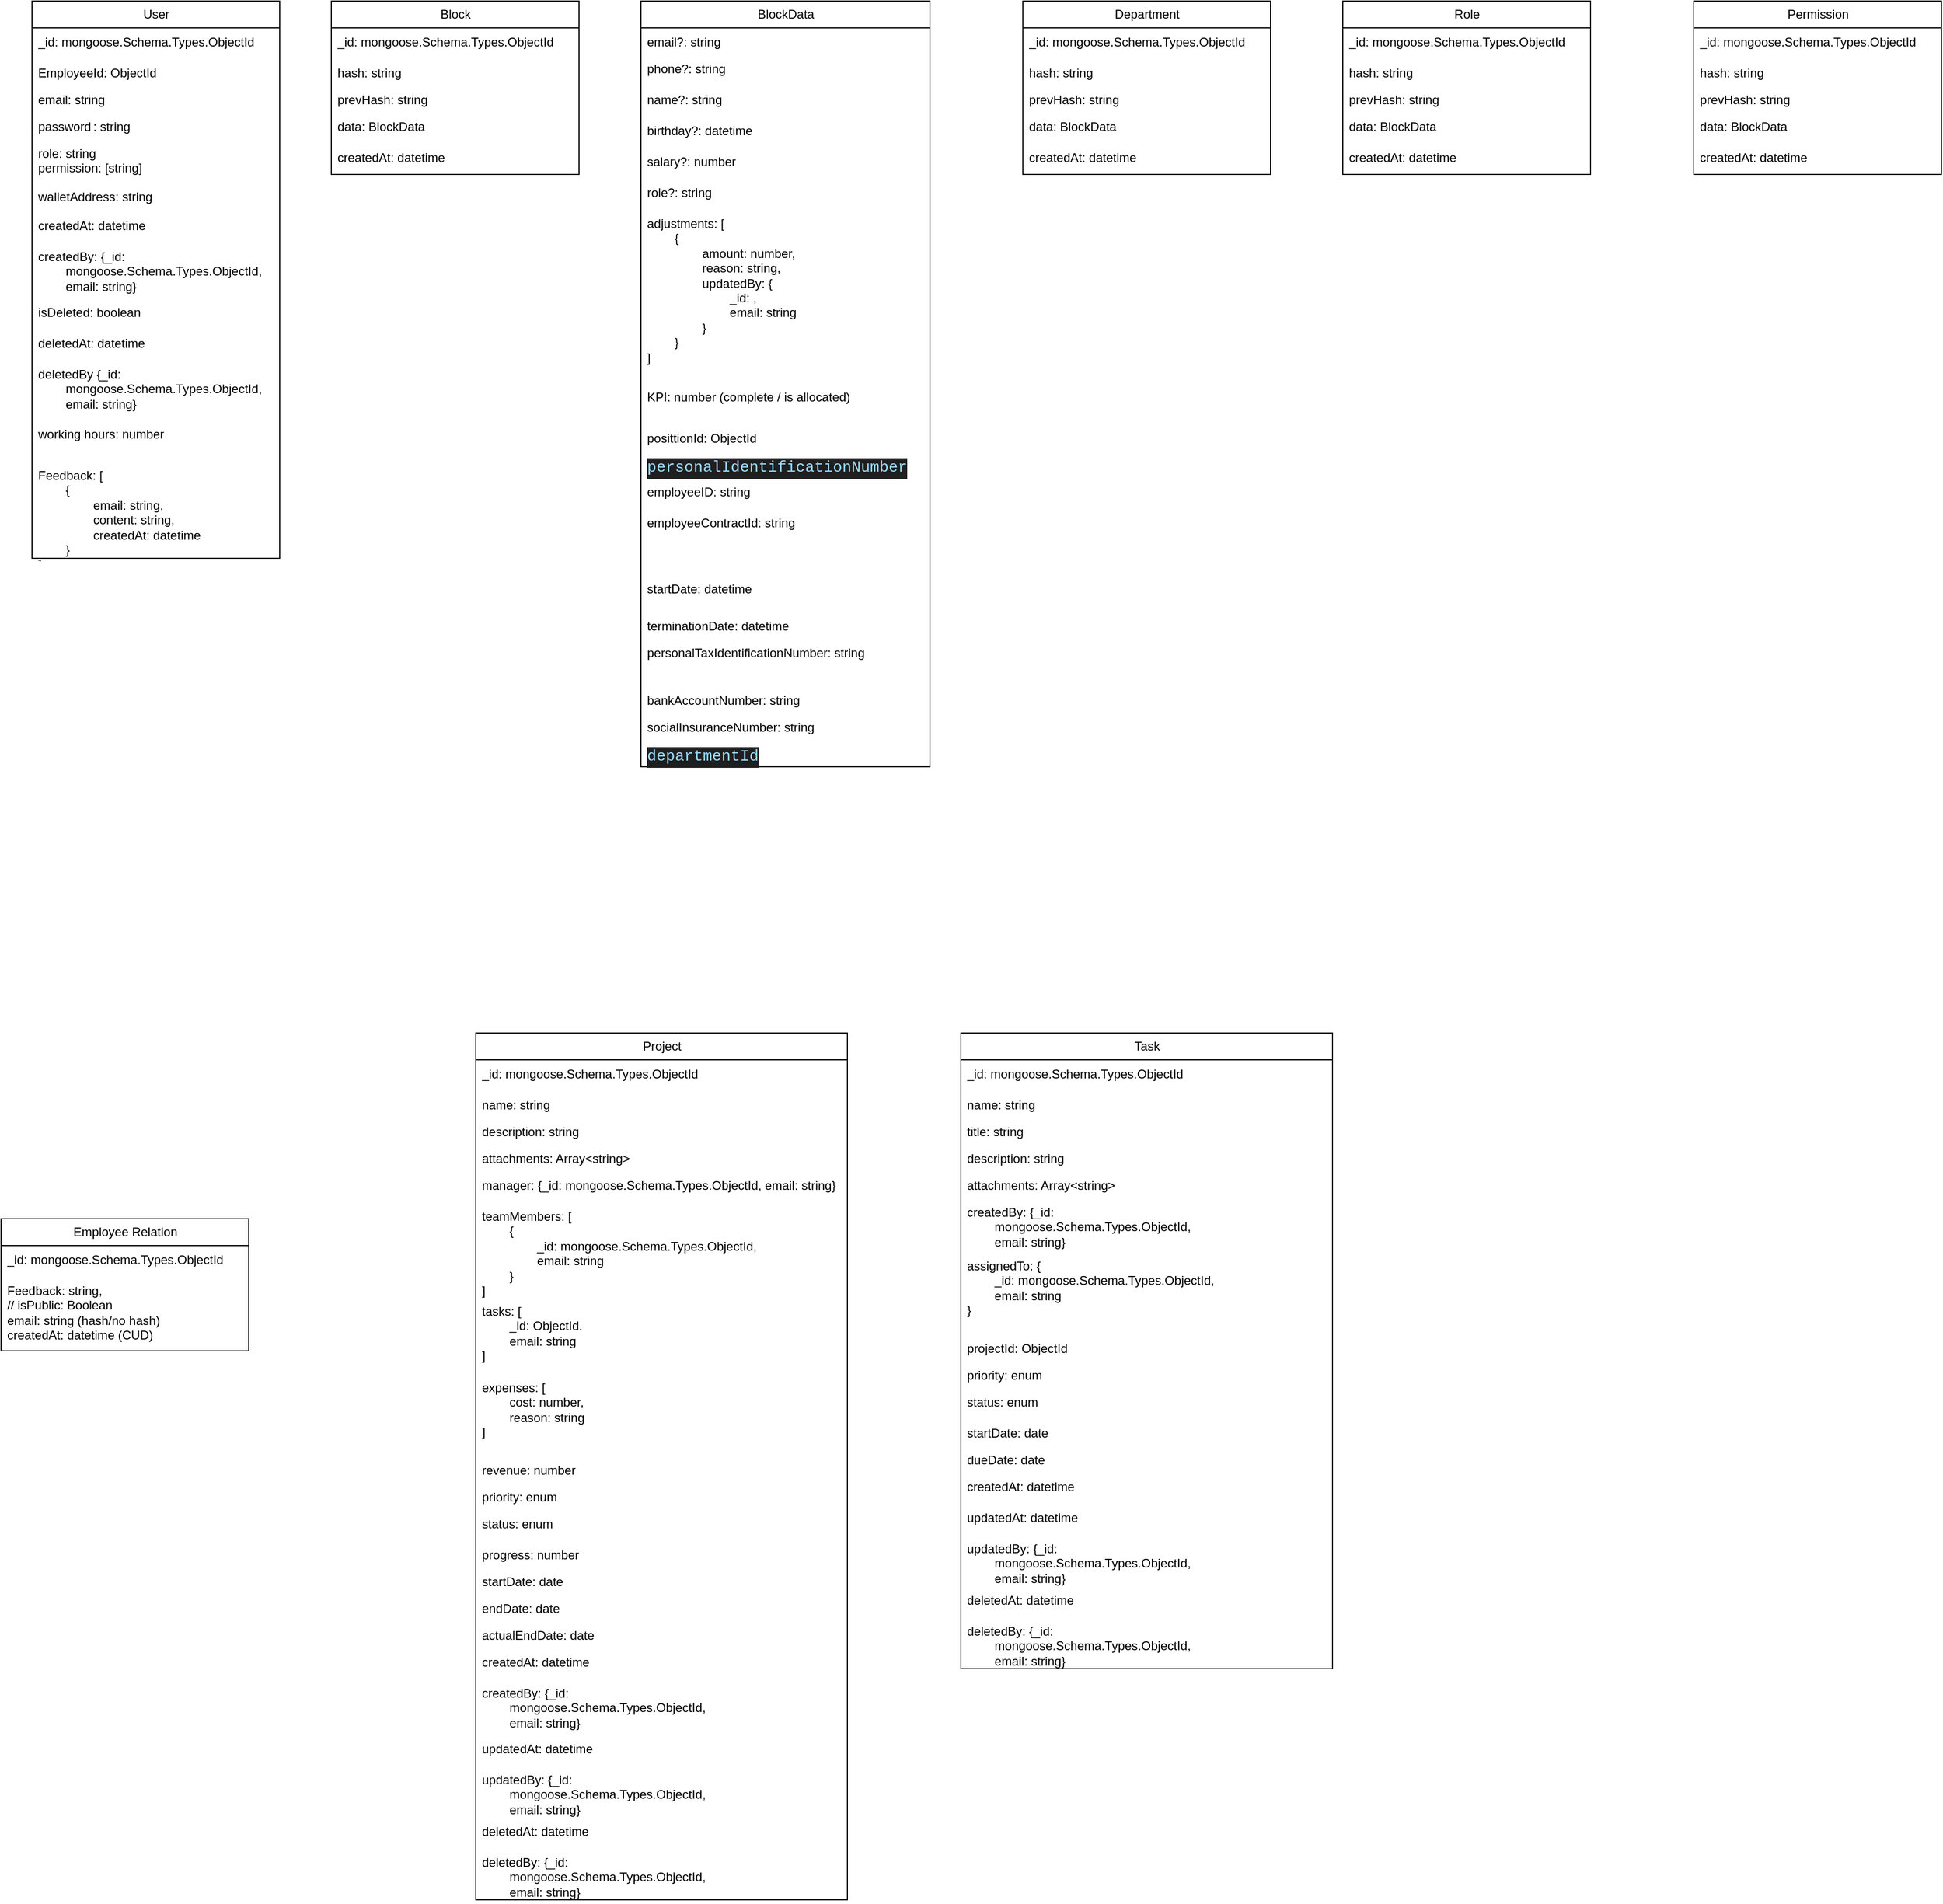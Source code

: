 <mxfile version="26.1.1">
  <diagram name="Trang-1" id="6lRMdNZCeuYs8_WIxGct">
    <mxGraphModel dx="928" dy="533" grid="1" gridSize="10" guides="1" tooltips="1" connect="1" arrows="1" fold="1" page="1" pageScale="1" pageWidth="827" pageHeight="1169" math="0" shadow="0">
      <root>
        <mxCell id="0" />
        <mxCell id="1" parent="0" />
        <mxCell id="edtFd7OV8kf5VaEeZKkt-4" value="User" style="swimlane;fontStyle=0;childLayout=stackLayout;horizontal=1;startSize=26;fillColor=none;horizontalStack=0;resizeParent=1;resizeParentMax=0;resizeLast=0;collapsible=1;marginBottom=0;html=1;" parent="1" vertex="1">
          <mxGeometry x="50" y="40" width="240" height="540" as="geometry" />
        </mxCell>
        <mxCell id="edtFd7OV8kf5VaEeZKkt-49" value="_id: mongoose.Schema.Types.ObjectId" style="text;strokeColor=none;fillColor=none;spacingLeft=4;spacingRight=4;overflow=hidden;rotatable=0;points=[[0,0.5],[1,0.5]];portConstraint=eastwest;fontSize=12;whiteSpace=wrap;html=1;" parent="edtFd7OV8kf5VaEeZKkt-4" vertex="1">
          <mxGeometry y="26" width="240" height="30" as="geometry" />
        </mxCell>
        <mxCell id="kw82diBBPcrC9gqR29XW-34" value="EmployeeId: ObjectId" style="text;strokeColor=none;fillColor=none;align=left;verticalAlign=top;spacingLeft=4;spacingRight=4;overflow=hidden;rotatable=0;points=[[0,0.5],[1,0.5]];portConstraint=eastwest;whiteSpace=wrap;html=1;" vertex="1" parent="edtFd7OV8kf5VaEeZKkt-4">
          <mxGeometry y="56" width="240" height="26" as="geometry" />
        </mxCell>
        <mxCell id="edtFd7OV8kf5VaEeZKkt-5" value="email: string" style="text;strokeColor=none;fillColor=none;align=left;verticalAlign=top;spacingLeft=4;spacingRight=4;overflow=hidden;rotatable=0;points=[[0,0.5],[1,0.5]];portConstraint=eastwest;whiteSpace=wrap;html=1;" parent="edtFd7OV8kf5VaEeZKkt-4" vertex="1">
          <mxGeometry y="82" width="240" height="26" as="geometry" />
        </mxCell>
        <mxCell id="edtFd7OV8kf5VaEeZKkt-6" value="password&lt;span style=&quot;white-space: pre;&quot;&gt;&#x9;&lt;/span&gt;: string" style="text;strokeColor=none;fillColor=none;align=left;verticalAlign=top;spacingLeft=4;spacingRight=4;overflow=hidden;rotatable=0;points=[[0,0.5],[1,0.5]];portConstraint=eastwest;whiteSpace=wrap;html=1;" parent="edtFd7OV8kf5VaEeZKkt-4" vertex="1">
          <mxGeometry y="108" width="240" height="26" as="geometry" />
        </mxCell>
        <mxCell id="edtFd7OV8kf5VaEeZKkt-47" value="role: string&lt;div&gt;&lt;div&gt;permission: [string]&lt;/div&gt;&lt;/div&gt;" style="text;strokeColor=none;fillColor=none;spacingLeft=4;spacingRight=4;overflow=hidden;rotatable=0;points=[[0,0.5],[1,0.5]];portConstraint=eastwest;fontSize=12;whiteSpace=wrap;html=1;" parent="edtFd7OV8kf5VaEeZKkt-4" vertex="1">
          <mxGeometry y="134" width="240" height="42" as="geometry" />
        </mxCell>
        <mxCell id="edtFd7OV8kf5VaEeZKkt-7" value="walletAddress: string" style="text;strokeColor=none;fillColor=none;align=left;verticalAlign=top;spacingLeft=4;spacingRight=4;overflow=hidden;rotatable=0;points=[[0,0.5],[1,0.5]];portConstraint=eastwest;whiteSpace=wrap;html=1;" parent="edtFd7OV8kf5VaEeZKkt-4" vertex="1">
          <mxGeometry y="176" width="240" height="28" as="geometry" />
        </mxCell>
        <mxCell id="edtFd7OV8kf5VaEeZKkt-14" value="createdAt: datetime" style="text;strokeColor=none;fillColor=none;spacingLeft=4;spacingRight=4;overflow=hidden;rotatable=0;points=[[0,0.5],[1,0.5]];portConstraint=eastwest;fontSize=12;whiteSpace=wrap;html=1;" parent="edtFd7OV8kf5VaEeZKkt-4" vertex="1">
          <mxGeometry y="204" width="240" height="30" as="geometry" />
        </mxCell>
        <mxCell id="edtFd7OV8kf5VaEeZKkt-15" value="createdBy: {_id: &lt;span style=&quot;white-space: pre;&quot;&gt;&#x9;&lt;/span&gt;mongoose.Schema.Types.ObjectId,&lt;div&gt;&lt;span style=&quot;white-space: pre;&quot;&gt;&#x9;&lt;/span&gt;email: string}&lt;/div&gt;" style="text;strokeColor=none;fillColor=none;spacingLeft=4;spacingRight=4;overflow=hidden;rotatable=0;points=[[0,0.5],[1,0.5]];portConstraint=eastwest;fontSize=12;whiteSpace=wrap;html=1;" parent="edtFd7OV8kf5VaEeZKkt-4" vertex="1">
          <mxGeometry y="234" width="240" height="54" as="geometry" />
        </mxCell>
        <mxCell id="edtFd7OV8kf5VaEeZKkt-61" value="isDeleted: boolean" style="text;strokeColor=none;fillColor=none;spacingLeft=4;spacingRight=4;overflow=hidden;rotatable=0;points=[[0,0.5],[1,0.5]];portConstraint=eastwest;fontSize=12;whiteSpace=wrap;html=1;" parent="edtFd7OV8kf5VaEeZKkt-4" vertex="1">
          <mxGeometry y="288" width="240" height="30" as="geometry" />
        </mxCell>
        <mxCell id="edtFd7OV8kf5VaEeZKkt-17" value="deletedAt: datetime" style="text;strokeColor=none;fillColor=none;spacingLeft=4;spacingRight=4;overflow=hidden;rotatable=0;points=[[0,0.5],[1,0.5]];portConstraint=eastwest;fontSize=12;whiteSpace=wrap;html=1;" parent="edtFd7OV8kf5VaEeZKkt-4" vertex="1">
          <mxGeometry y="318" width="240" height="30" as="geometry" />
        </mxCell>
        <mxCell id="edtFd7OV8kf5VaEeZKkt-16" value="deletedBy {_id:&lt;div&gt;&lt;span style=&quot;white-space: pre;&quot;&gt;&#x9;&lt;/span&gt;mongoose.Schema.Types.ObjectId,&lt;div&gt;&lt;span style=&quot;white-space: pre;&quot;&gt;&#x9;&lt;/span&gt;email: string}&lt;/div&gt;&lt;/div&gt;&lt;div&gt;&lt;br&gt;&lt;/div&gt;&lt;div&gt;working hours: number&lt;br&gt;&lt;br&gt;&lt;/div&gt;&lt;div&gt;&lt;br&gt;&lt;/div&gt;" style="text;strokeColor=none;fillColor=none;spacingLeft=4;spacingRight=4;overflow=hidden;rotatable=0;points=[[0,0.5],[1,0.5]];portConstraint=eastwest;fontSize=12;whiteSpace=wrap;html=1;" parent="edtFd7OV8kf5VaEeZKkt-4" vertex="1">
          <mxGeometry y="348" width="240" height="98" as="geometry" />
        </mxCell>
        <mxCell id="hpcjHhujDGf5BCyLf7xm-4" value="Feedback: [&lt;div&gt;&lt;span style=&quot;white-space: pre;&quot;&gt;&#x9;&lt;/span&gt;{&lt;br&gt;&lt;div&gt;&lt;span style=&quot;white-space: pre;&quot;&gt;&#x9;&lt;span style=&quot;white-space: pre;&quot;&gt;&#x9;&lt;/span&gt;&lt;/span&gt;email: string,&lt;br&gt;&lt;/div&gt;&lt;div&gt;&lt;span style=&quot;white-space: pre;&quot;&gt;&#x9;&lt;span style=&quot;white-space: pre;&quot;&gt;&#x9;&lt;/span&gt;&lt;/span&gt;content: string,&lt;br&gt;&lt;/div&gt;&lt;div&gt;&lt;span style=&quot;white-space: pre;&quot;&gt;&#x9;&lt;span style=&quot;white-space: pre;&quot;&gt;&#x9;&lt;/span&gt;&lt;/span&gt;createdAt: datetime&lt;br&gt;&lt;/div&gt;&lt;div&gt;&lt;span style=&quot;white-space: pre;&quot;&gt;&#x9;&lt;/span&gt;}&lt;br&gt;&lt;/div&gt;&lt;div&gt;]&lt;/div&gt;&lt;/div&gt;" style="text;strokeColor=none;fillColor=none;align=left;verticalAlign=top;spacingLeft=4;spacingRight=4;overflow=hidden;rotatable=0;points=[[0,0.5],[1,0.5]];portConstraint=eastwest;whiteSpace=wrap;html=1;" parent="edtFd7OV8kf5VaEeZKkt-4" vertex="1">
          <mxGeometry y="446" width="240" height="94" as="geometry" />
        </mxCell>
        <mxCell id="edtFd7OV8kf5VaEeZKkt-23" value="Block" style="swimlane;fontStyle=0;childLayout=stackLayout;horizontal=1;startSize=26;fillColor=none;horizontalStack=0;resizeParent=1;resizeParentMax=0;resizeLast=0;collapsible=1;marginBottom=0;html=1;" parent="1" vertex="1">
          <mxGeometry x="340" y="40" width="240" height="168" as="geometry" />
        </mxCell>
        <mxCell id="edtFd7OV8kf5VaEeZKkt-50" value="_id: mongoose.Schema.Types.ObjectId" style="text;strokeColor=none;fillColor=none;spacingLeft=4;spacingRight=4;overflow=hidden;rotatable=0;points=[[0,0.5],[1,0.5]];portConstraint=eastwest;fontSize=12;whiteSpace=wrap;html=1;" parent="edtFd7OV8kf5VaEeZKkt-23" vertex="1">
          <mxGeometry y="26" width="240" height="30" as="geometry" />
        </mxCell>
        <mxCell id="edtFd7OV8kf5VaEeZKkt-24" value="hash: string" style="text;strokeColor=none;fillColor=none;align=left;verticalAlign=top;spacingLeft=4;spacingRight=4;overflow=hidden;rotatable=0;points=[[0,0.5],[1,0.5]];portConstraint=eastwest;whiteSpace=wrap;html=1;" parent="edtFd7OV8kf5VaEeZKkt-23" vertex="1">
          <mxGeometry y="56" width="240" height="26" as="geometry" />
        </mxCell>
        <mxCell id="edtFd7OV8kf5VaEeZKkt-25" value="prevHash: string" style="text;strokeColor=none;fillColor=none;align=left;verticalAlign=top;spacingLeft=4;spacingRight=4;overflow=hidden;rotatable=0;points=[[0,0.5],[1,0.5]];portConstraint=eastwest;whiteSpace=wrap;html=1;" parent="edtFd7OV8kf5VaEeZKkt-23" vertex="1">
          <mxGeometry y="82" width="240" height="26" as="geometry" />
        </mxCell>
        <mxCell id="edtFd7OV8kf5VaEeZKkt-27" value="data: BlockData" style="text;strokeColor=none;fillColor=none;spacingLeft=4;spacingRight=4;overflow=hidden;rotatable=0;points=[[0,0.5],[1,0.5]];portConstraint=eastwest;fontSize=12;whiteSpace=wrap;html=1;" parent="edtFd7OV8kf5VaEeZKkt-23" vertex="1">
          <mxGeometry y="108" width="240" height="30" as="geometry" />
        </mxCell>
        <mxCell id="edtFd7OV8kf5VaEeZKkt-28" value="createdAt: datetime" style="text;strokeColor=none;fillColor=none;spacingLeft=4;spacingRight=4;overflow=hidden;rotatable=0;points=[[0,0.5],[1,0.5]];portConstraint=eastwest;fontSize=12;whiteSpace=wrap;html=1;" parent="edtFd7OV8kf5VaEeZKkt-23" vertex="1">
          <mxGeometry y="138" width="240" height="30" as="geometry" />
        </mxCell>
        <mxCell id="edtFd7OV8kf5VaEeZKkt-33" value="BlockData" style="swimlane;fontStyle=0;childLayout=stackLayout;horizontal=1;startSize=26;fillColor=none;horizontalStack=0;resizeParent=1;resizeParentMax=0;resizeLast=0;collapsible=1;marginBottom=0;html=1;" parent="1" vertex="1">
          <mxGeometry x="640" y="40" width="280" height="742" as="geometry" />
        </mxCell>
        <mxCell id="edtFd7OV8kf5VaEeZKkt-34" value="email?: string" style="text;strokeColor=none;fillColor=none;align=left;verticalAlign=top;spacingLeft=4;spacingRight=4;overflow=hidden;rotatable=0;points=[[0,0.5],[1,0.5]];portConstraint=eastwest;whiteSpace=wrap;html=1;" parent="edtFd7OV8kf5VaEeZKkt-33" vertex="1">
          <mxGeometry y="26" width="280" height="26" as="geometry" />
        </mxCell>
        <mxCell id="edtFd7OV8kf5VaEeZKkt-48" value="phone?: string" style="text;strokeColor=none;fillColor=none;spacingLeft=4;spacingRight=4;overflow=hidden;rotatable=0;points=[[0,0.5],[1,0.5]];portConstraint=eastwest;fontSize=12;whiteSpace=wrap;html=1;" parent="edtFd7OV8kf5VaEeZKkt-33" vertex="1">
          <mxGeometry y="52" width="280" height="30" as="geometry" />
        </mxCell>
        <mxCell id="edtFd7OV8kf5VaEeZKkt-43" value="name?: string" style="text;strokeColor=none;fillColor=none;spacingLeft=4;spacingRight=4;overflow=hidden;rotatable=0;points=[[0,0.5],[1,0.5]];portConstraint=eastwest;fontSize=12;whiteSpace=wrap;html=1;" parent="edtFd7OV8kf5VaEeZKkt-33" vertex="1">
          <mxGeometry y="82" width="280" height="30" as="geometry" />
        </mxCell>
        <mxCell id="edtFd7OV8kf5VaEeZKkt-45" value="birthday?: datetime" style="text;strokeColor=none;fillColor=none;spacingLeft=4;spacingRight=4;overflow=hidden;rotatable=0;points=[[0,0.5],[1,0.5]];portConstraint=eastwest;fontSize=12;whiteSpace=wrap;html=1;" parent="edtFd7OV8kf5VaEeZKkt-33" vertex="1">
          <mxGeometry y="112" width="280" height="30" as="geometry" />
        </mxCell>
        <mxCell id="edtFd7OV8kf5VaEeZKkt-46" value="salary?: number" style="text;strokeColor=none;fillColor=none;spacingLeft=4;spacingRight=4;overflow=hidden;rotatable=0;points=[[0,0.5],[1,0.5]];portConstraint=eastwest;fontSize=12;whiteSpace=wrap;html=1;" parent="edtFd7OV8kf5VaEeZKkt-33" vertex="1">
          <mxGeometry y="142" width="280" height="30" as="geometry" />
        </mxCell>
        <mxCell id="edtFd7OV8kf5VaEeZKkt-44" value="role?: string" style="text;strokeColor=none;fillColor=none;spacingLeft=4;spacingRight=4;overflow=hidden;rotatable=0;points=[[0,0.5],[1,0.5]];portConstraint=eastwest;fontSize=12;whiteSpace=wrap;html=1;" parent="edtFd7OV8kf5VaEeZKkt-33" vertex="1">
          <mxGeometry y="172" width="280" height="30" as="geometry" />
        </mxCell>
        <mxCell id="vyKMncAaBuGmrBEd7uzb-3" value="&lt;div&gt;&lt;span data-end=&quot;70&quot; data-start=&quot;55&quot;&gt;adjustments: [&lt;/span&gt;&lt;/div&gt;&lt;div&gt;&lt;span data-end=&quot;70&quot; data-start=&quot;55&quot;&gt;&lt;span style=&quot;white-space: pre;&quot;&gt;&#x9;&lt;/span&gt;{&lt;/span&gt;&lt;/div&gt;&lt;div&gt;&lt;span data-end=&quot;70&quot; data-start=&quot;55&quot;&gt;&lt;span style=&quot;white-space: pre;&quot;&gt;&#x9;&lt;span style=&quot;white-space: pre;&quot;&gt;&#x9;&lt;/span&gt;&lt;/span&gt;amount: number,&lt;br&gt;&lt;/span&gt;&lt;/div&gt;&lt;div&gt;&lt;span data-end=&quot;70&quot; data-start=&quot;55&quot;&gt;&lt;span style=&quot;white-space: pre;&quot;&gt;&#x9;&lt;span style=&quot;white-space: pre;&quot;&gt;&#x9;&lt;/span&gt;&lt;/span&gt;reason: string,&lt;br&gt;&lt;/span&gt;&lt;/div&gt;&lt;div&gt;&lt;span data-end=&quot;70&quot; data-start=&quot;55&quot;&gt;&lt;span style=&quot;white-space: pre;&quot;&gt;&#x9;&lt;span style=&quot;white-space: pre;&quot;&gt;&#x9;&lt;/span&gt;&lt;/span&gt;updatedBy:&amp;nbsp;&lt;/span&gt;&lt;span style=&quot;background-color: transparent; color: light-dark(rgb(0, 0, 0), rgb(255, 255, 255));&quot;&gt;{&lt;/span&gt;&lt;/div&gt;&lt;div&gt;&lt;span data-end=&quot;70&quot; data-start=&quot;55&quot;&gt;&lt;span style=&quot;white-space: pre;&quot;&gt;&#x9;&lt;/span&gt;&lt;span style=&quot;white-space: pre;&quot;&gt;&#x9;&lt;span style=&quot;white-space: pre;&quot;&gt;&#x9;&lt;/span&gt;&lt;/span&gt;_id: ,&lt;br&gt;&lt;/span&gt;&lt;/div&gt;&lt;div&gt;&lt;span data-end=&quot;70&quot; data-start=&quot;55&quot;&gt;&lt;span style=&quot;white-space: pre;&quot;&gt;&#x9;&lt;/span&gt;&lt;span style=&quot;white-space: pre;&quot;&gt;&#x9;&lt;span style=&quot;white-space: pre;&quot;&gt;&#x9;&lt;/span&gt;&lt;/span&gt;email: string&lt;/span&gt;&lt;/div&gt;&lt;div&gt;&lt;span data-end=&quot;70&quot; data-start=&quot;55&quot;&gt;&lt;span style=&quot;white-space: pre;&quot;&gt;&#x9;&lt;span style=&quot;white-space: pre;&quot;&gt;&#x9;&lt;/span&gt;&lt;/span&gt;}&lt;/span&gt;&lt;/div&gt;&lt;div&gt;&lt;span data-end=&quot;70&quot; data-start=&quot;55&quot;&gt;&lt;span style=&quot;white-space: pre;&quot;&gt;&#x9;&lt;/span&gt;}&lt;br&gt;&lt;/span&gt;&lt;/div&gt;&lt;div&gt;]&lt;/div&gt;" style="text;strokeColor=none;fillColor=none;align=left;verticalAlign=top;spacingLeft=4;spacingRight=4;overflow=hidden;rotatable=0;points=[[0,0.5],[1,0.5]];portConstraint=eastwest;whiteSpace=wrap;html=1;" parent="edtFd7OV8kf5VaEeZKkt-33" vertex="1">
          <mxGeometry y="202" width="280" height="168" as="geometry" />
        </mxCell>
        <mxCell id="vyKMncAaBuGmrBEd7uzb-4" value="KPI: number (complete / is allocated)" style="text;strokeColor=none;fillColor=none;align=left;verticalAlign=top;spacingLeft=4;spacingRight=4;overflow=hidden;rotatable=0;points=[[0,0.5],[1,0.5]];portConstraint=eastwest;whiteSpace=wrap;html=1;" parent="edtFd7OV8kf5VaEeZKkt-33" vertex="1">
          <mxGeometry y="370" width="280" height="40" as="geometry" />
        </mxCell>
        <mxCell id="nSZZfyKYvixu-nadPz-V-1" value="posittionId: ObjectId" style="text;strokeColor=none;fillColor=none;align=left;verticalAlign=top;spacingLeft=4;spacingRight=4;overflow=hidden;rotatable=0;points=[[0,0.5],[1,0.5]];portConstraint=eastwest;whiteSpace=wrap;html=1;" parent="edtFd7OV8kf5VaEeZKkt-33" vertex="1">
          <mxGeometry y="410" width="280" height="26" as="geometry" />
        </mxCell>
        <mxCell id="nSZZfyKYvixu-nadPz-V-3" value="&lt;div style=&quot;color: rgb(204, 204, 204); background-color: rgb(31, 31, 31); font-family: Consolas, &amp;quot;Courier New&amp;quot;, monospace; font-size: 15px; line-height: 20px; white-space: pre;&quot;&gt;&lt;span style=&quot;color: #9cdcfe;&quot;&gt;personalIdentificationNumber&lt;/span&gt;&lt;/div&gt;" style="text;strokeColor=none;fillColor=none;align=left;verticalAlign=top;spacingLeft=4;spacingRight=4;overflow=hidden;rotatable=0;points=[[0,0.5],[1,0.5]];portConstraint=eastwest;whiteSpace=wrap;html=1;" parent="edtFd7OV8kf5VaEeZKkt-33" vertex="1">
          <mxGeometry y="436" width="280" height="26" as="geometry" />
        </mxCell>
        <mxCell id="ccH49liPs6FKaZ8h0LeP-5" value="employeeID: string&lt;div&gt;&lt;br&gt;&lt;/div&gt;&lt;div&gt;&lt;br&gt;&lt;/div&gt;" style="text;strokeColor=none;fillColor=none;align=left;verticalAlign=top;spacingLeft=4;spacingRight=4;overflow=hidden;rotatable=0;points=[[0,0.5],[1,0.5]];portConstraint=eastwest;whiteSpace=wrap;html=1;" parent="edtFd7OV8kf5VaEeZKkt-33" vertex="1">
          <mxGeometry y="462" width="280" height="30" as="geometry" />
        </mxCell>
        <mxCell id="ccH49liPs6FKaZ8h0LeP-6" value="employeeContractId: string" style="text;strokeColor=none;fillColor=none;align=left;verticalAlign=top;spacingLeft=4;spacingRight=4;overflow=hidden;rotatable=0;points=[[0,0.5],[1,0.5]];portConstraint=eastwest;whiteSpace=wrap;html=1;" parent="edtFd7OV8kf5VaEeZKkt-33" vertex="1">
          <mxGeometry y="492" width="280" height="26" as="geometry" />
        </mxCell>
        <mxCell id="ccH49liPs6FKaZ8h0LeP-7" value="&lt;div&gt;&lt;br&gt;&lt;/div&gt;" style="text;strokeColor=none;fillColor=none;align=left;verticalAlign=top;spacingLeft=4;spacingRight=4;overflow=hidden;rotatable=0;points=[[0,0.5],[1,0.5]];portConstraint=eastwest;whiteSpace=wrap;html=1;" parent="edtFd7OV8kf5VaEeZKkt-33" vertex="1">
          <mxGeometry y="518" width="280" height="38" as="geometry" />
        </mxCell>
        <mxCell id="ccH49liPs6FKaZ8h0LeP-8" value="startDate: datetime&lt;div&gt;&lt;br&gt;&lt;/div&gt;" style="text;strokeColor=none;fillColor=none;align=left;verticalAlign=top;spacingLeft=4;spacingRight=4;overflow=hidden;rotatable=0;points=[[0,0.5],[1,0.5]];portConstraint=eastwest;whiteSpace=wrap;html=1;" parent="edtFd7OV8kf5VaEeZKkt-33" vertex="1">
          <mxGeometry y="556" width="280" height="36" as="geometry" />
        </mxCell>
        <mxCell id="ccH49liPs6FKaZ8h0LeP-9" value="terminationDate: datetime" style="text;strokeColor=none;fillColor=none;align=left;verticalAlign=top;spacingLeft=4;spacingRight=4;overflow=hidden;rotatable=0;points=[[0,0.5],[1,0.5]];portConstraint=eastwest;whiteSpace=wrap;html=1;" parent="edtFd7OV8kf5VaEeZKkt-33" vertex="1">
          <mxGeometry y="592" width="280" height="26" as="geometry" />
        </mxCell>
        <mxCell id="ccH49liPs6FKaZ8h0LeP-10" value="personalTaxIdentificationNumber: string&lt;div&gt;&lt;br/&gt;&lt;/div&gt;" style="text;strokeColor=none;fillColor=none;align=left;verticalAlign=top;spacingLeft=4;spacingRight=4;overflow=hidden;rotatable=0;points=[[0,0.5],[1,0.5]];portConstraint=eastwest;whiteSpace=wrap;html=1;" parent="edtFd7OV8kf5VaEeZKkt-33" vertex="1">
          <mxGeometry y="618" width="280" height="46" as="geometry" />
        </mxCell>
        <mxCell id="ccH49liPs6FKaZ8h0LeP-11" value="bankAccountNumber: string" style="text;strokeColor=none;fillColor=none;align=left;verticalAlign=top;spacingLeft=4;spacingRight=4;overflow=hidden;rotatable=0;points=[[0,0.5],[1,0.5]];portConstraint=eastwest;whiteSpace=wrap;html=1;" parent="edtFd7OV8kf5VaEeZKkt-33" vertex="1">
          <mxGeometry y="664" width="280" height="26" as="geometry" />
        </mxCell>
        <mxCell id="ccH49liPs6FKaZ8h0LeP-12" value="socialInsuranceNumber: string" style="text;strokeColor=none;fillColor=none;align=left;verticalAlign=top;spacingLeft=4;spacingRight=4;overflow=hidden;rotatable=0;points=[[0,0.5],[1,0.5]];portConstraint=eastwest;whiteSpace=wrap;html=1;" parent="edtFd7OV8kf5VaEeZKkt-33" vertex="1">
          <mxGeometry y="690" width="280" height="26" as="geometry" />
        </mxCell>
        <mxCell id="nSZZfyKYvixu-nadPz-V-2" value="&lt;div style=&quot;color: rgb(204, 204, 204); background-color: rgb(31, 31, 31); font-family: Consolas, &amp;quot;Courier New&amp;quot;, monospace; font-size: 15px; line-height: 20px; white-space: pre;&quot;&gt;&lt;span style=&quot;color: rgb(156, 220, 254);&quot;&gt;departmentId&lt;/span&gt;&lt;/div&gt;" style="text;strokeColor=none;fillColor=none;align=left;verticalAlign=top;spacingLeft=4;spacingRight=4;overflow=hidden;rotatable=0;points=[[0,0.5],[1,0.5]];portConstraint=eastwest;whiteSpace=wrap;html=1;" parent="edtFd7OV8kf5VaEeZKkt-33" vertex="1">
          <mxGeometry y="716" width="280" height="26" as="geometry" />
        </mxCell>
        <mxCell id="edtFd7OV8kf5VaEeZKkt-51" value="Project" style="swimlane;fontStyle=0;childLayout=stackLayout;horizontal=1;startSize=26;fillColor=none;horizontalStack=0;resizeParent=1;resizeParentMax=0;resizeLast=0;collapsible=1;marginBottom=0;html=1;" parent="1" vertex="1">
          <mxGeometry x="480" y="1040" width="360" height="840" as="geometry" />
        </mxCell>
        <mxCell id="edtFd7OV8kf5VaEeZKkt-52" value="_id: mongoose.Schema.Types.ObjectId" style="text;strokeColor=none;fillColor=none;spacingLeft=4;spacingRight=4;overflow=hidden;rotatable=0;points=[[0,0.5],[1,0.5]];portConstraint=eastwest;fontSize=12;whiteSpace=wrap;html=1;" parent="edtFd7OV8kf5VaEeZKkt-51" vertex="1">
          <mxGeometry y="26" width="360" height="30" as="geometry" />
        </mxCell>
        <mxCell id="edtFd7OV8kf5VaEeZKkt-53" value="name: string" style="text;strokeColor=none;fillColor=none;align=left;verticalAlign=top;spacingLeft=4;spacingRight=4;overflow=hidden;rotatable=0;points=[[0,0.5],[1,0.5]];portConstraint=eastwest;whiteSpace=wrap;html=1;" parent="edtFd7OV8kf5VaEeZKkt-51" vertex="1">
          <mxGeometry y="56" width="360" height="26" as="geometry" />
        </mxCell>
        <mxCell id="edtFd7OV8kf5VaEeZKkt-54" value="description: string" style="text;strokeColor=none;fillColor=none;align=left;verticalAlign=top;spacingLeft=4;spacingRight=4;overflow=hidden;rotatable=0;points=[[0,0.5],[1,0.5]];portConstraint=eastwest;whiteSpace=wrap;html=1;" parent="edtFd7OV8kf5VaEeZKkt-51" vertex="1">
          <mxGeometry y="82" width="360" height="26" as="geometry" />
        </mxCell>
        <mxCell id="kw82diBBPcrC9gqR29XW-11" value="attachments: Array&amp;lt;string&amp;gt;" style="text;strokeColor=none;fillColor=none;align=left;verticalAlign=top;spacingLeft=4;spacingRight=4;overflow=hidden;rotatable=0;points=[[0,0.5],[1,0.5]];portConstraint=eastwest;whiteSpace=wrap;html=1;" vertex="1" parent="edtFd7OV8kf5VaEeZKkt-51">
          <mxGeometry y="108" width="360" height="26" as="geometry" />
        </mxCell>
        <mxCell id="edtFd7OV8kf5VaEeZKkt-55" value="manager: {_id: mongoose.Schema.Types.ObjectId, email: string&lt;span style=&quot;background-color: transparent; color: light-dark(rgb(0, 0, 0), rgb(255, 255, 255));&quot;&gt;}&lt;/span&gt;" style="text;strokeColor=none;fillColor=none;spacingLeft=4;spacingRight=4;overflow=hidden;rotatable=0;points=[[0,0.5],[1,0.5]];portConstraint=eastwest;fontSize=12;whiteSpace=wrap;html=1;" parent="edtFd7OV8kf5VaEeZKkt-51" vertex="1">
          <mxGeometry y="134" width="360" height="30" as="geometry" />
        </mxCell>
        <mxCell id="edtFd7OV8kf5VaEeZKkt-56" value="teamMembers: [&lt;div&gt;&lt;span style=&quot;white-space: pre;&quot;&gt;&#x9;&lt;/span&gt;{&lt;/div&gt;&lt;div&gt;&lt;span style=&quot;white-space: pre;&quot;&gt;&#x9;&lt;/span&gt;&lt;span style=&quot;white-space: pre;&quot;&gt;&#x9;&lt;/span&gt;_id: mongoose.Schema.Types.ObjectId,&amp;nbsp;&lt;/div&gt;&lt;div&gt;&lt;span style=&quot;white-space: pre;&quot;&gt;&#x9;&lt;/span&gt;&lt;span style=&quot;white-space: pre;&quot;&gt;&#x9;&lt;/span&gt;email: string&lt;/div&gt;&lt;div&gt;&lt;span style=&quot;color: light-dark(rgb(0, 0, 0), rgb(255, 255, 255)); background-color: transparent;&quot;&gt;&lt;span style=&quot;white-space: pre;&quot;&gt;&#x9;&lt;/span&gt;}&lt;/span&gt;&lt;/div&gt;&lt;div&gt;&lt;span style=&quot;color: light-dark(rgb(0, 0, 0), rgb(255, 255, 255)); background-color: transparent;&quot;&gt;]&lt;/span&gt;&lt;/div&gt;" style="text;strokeColor=none;fillColor=none;align=left;verticalAlign=top;spacingLeft=4;spacingRight=4;overflow=hidden;rotatable=0;points=[[0,0.5],[1,0.5]];portConstraint=eastwest;whiteSpace=wrap;html=1;" parent="edtFd7OV8kf5VaEeZKkt-51" vertex="1">
          <mxGeometry y="164" width="360" height="92" as="geometry" />
        </mxCell>
        <mxCell id="kw82diBBPcrC9gqR29XW-12" value="tasks: [&lt;div&gt;&lt;span style=&quot;white-space: pre;&quot;&gt;&#x9;&lt;/span&gt;_id: ObjectId.&lt;br&gt;&lt;/div&gt;&lt;div&gt;&lt;span style=&quot;white-space: pre;&quot;&gt;&#x9;&lt;/span&gt;email: string&lt;br&gt;&lt;/div&gt;&lt;div&gt;]&lt;/div&gt;" style="text;strokeColor=none;fillColor=none;align=left;verticalAlign=top;spacingLeft=4;spacingRight=4;overflow=hidden;rotatable=0;points=[[0,0.5],[1,0.5]];portConstraint=eastwest;whiteSpace=wrap;html=1;" vertex="1" parent="edtFd7OV8kf5VaEeZKkt-51">
          <mxGeometry y="256" width="360" height="74" as="geometry" />
        </mxCell>
        <mxCell id="kw82diBBPcrC9gqR29XW-13" value="expenses: [&lt;div&gt;&lt;span style=&quot;white-space: pre;&quot;&gt;&#x9;&lt;/span&gt;cost: number,&lt;br&gt;&lt;/div&gt;&lt;div&gt;&lt;span style=&quot;white-space: pre;&quot;&gt;&#x9;&lt;/span&gt;reason: string&lt;br&gt;&lt;/div&gt;&lt;div&gt;]&lt;div&gt;&lt;br&gt;&lt;/div&gt;&lt;/div&gt;" style="text;strokeColor=none;fillColor=none;align=left;verticalAlign=top;spacingLeft=4;spacingRight=4;overflow=hidden;rotatable=0;points=[[0,0.5],[1,0.5]];portConstraint=eastwest;whiteSpace=wrap;html=1;" vertex="1" parent="edtFd7OV8kf5VaEeZKkt-51">
          <mxGeometry y="330" width="360" height="80" as="geometry" />
        </mxCell>
        <mxCell id="kw82diBBPcrC9gqR29XW-14" value="revenue: number" style="text;strokeColor=none;fillColor=none;align=left;verticalAlign=top;spacingLeft=4;spacingRight=4;overflow=hidden;rotatable=0;points=[[0,0.5],[1,0.5]];portConstraint=eastwest;whiteSpace=wrap;html=1;" vertex="1" parent="edtFd7OV8kf5VaEeZKkt-51">
          <mxGeometry y="410" width="360" height="26" as="geometry" />
        </mxCell>
        <mxCell id="kw82diBBPcrC9gqR29XW-7" value="priority: enum" style="text;strokeColor=none;fillColor=none;align=left;verticalAlign=top;spacingLeft=4;spacingRight=4;overflow=hidden;rotatable=0;points=[[0,0.5],[1,0.5]];portConstraint=eastwest;whiteSpace=wrap;html=1;" vertex="1" parent="edtFd7OV8kf5VaEeZKkt-51">
          <mxGeometry y="436" width="360" height="26" as="geometry" />
        </mxCell>
        <mxCell id="edtFd7OV8kf5VaEeZKkt-72" value="status: enum" style="text;strokeColor=none;fillColor=none;spacingLeft=4;spacingRight=4;overflow=hidden;rotatable=0;points=[[0,0.5],[1,0.5]];portConstraint=eastwest;fontSize=12;whiteSpace=wrap;html=1;" parent="edtFd7OV8kf5VaEeZKkt-51" vertex="1">
          <mxGeometry y="462" width="360" height="30" as="geometry" />
        </mxCell>
        <mxCell id="kw82diBBPcrC9gqR29XW-15" value="progress: number" style="text;strokeColor=none;fillColor=none;align=left;verticalAlign=top;spacingLeft=4;spacingRight=4;overflow=hidden;rotatable=0;points=[[0,0.5],[1,0.5]];portConstraint=eastwest;whiteSpace=wrap;html=1;" vertex="1" parent="edtFd7OV8kf5VaEeZKkt-51">
          <mxGeometry y="492" width="360" height="26" as="geometry" />
        </mxCell>
        <mxCell id="kw82diBBPcrC9gqR29XW-8" value="startDate: date" style="text;strokeColor=none;fillColor=none;align=left;verticalAlign=top;spacingLeft=4;spacingRight=4;overflow=hidden;rotatable=0;points=[[0,0.5],[1,0.5]];portConstraint=eastwest;whiteSpace=wrap;html=1;" vertex="1" parent="edtFd7OV8kf5VaEeZKkt-51">
          <mxGeometry y="518" width="360" height="26" as="geometry" />
        </mxCell>
        <mxCell id="kw82diBBPcrC9gqR29XW-9" value="endDate: date" style="text;strokeColor=none;fillColor=none;align=left;verticalAlign=top;spacingLeft=4;spacingRight=4;overflow=hidden;rotatable=0;points=[[0,0.5],[1,0.5]];portConstraint=eastwest;whiteSpace=wrap;html=1;" vertex="1" parent="edtFd7OV8kf5VaEeZKkt-51">
          <mxGeometry y="544" width="360" height="26" as="geometry" />
        </mxCell>
        <mxCell id="kw82diBBPcrC9gqR29XW-10" value="actualEndDate: date" style="text;strokeColor=none;fillColor=none;align=left;verticalAlign=top;spacingLeft=4;spacingRight=4;overflow=hidden;rotatable=0;points=[[0,0.5],[1,0.5]];portConstraint=eastwest;whiteSpace=wrap;html=1;" vertex="1" parent="edtFd7OV8kf5VaEeZKkt-51">
          <mxGeometry y="570" width="360" height="26" as="geometry" />
        </mxCell>
        <mxCell id="edtFd7OV8kf5VaEeZKkt-57" value="createdAt: datetime" style="text;strokeColor=none;fillColor=none;spacingLeft=4;spacingRight=4;overflow=hidden;rotatable=0;points=[[0,0.5],[1,0.5]];portConstraint=eastwest;fontSize=12;whiteSpace=wrap;html=1;" parent="edtFd7OV8kf5VaEeZKkt-51" vertex="1">
          <mxGeometry y="596" width="360" height="30" as="geometry" />
        </mxCell>
        <mxCell id="edtFd7OV8kf5VaEeZKkt-58" value="createdBy: {_id:&lt;div&gt;&lt;span style=&quot;white-space: pre;&quot;&gt;&#x9;&lt;/span&gt;mongoose.Schema.Types.ObjectId,&lt;div&gt;&lt;span style=&quot;white-space: pre;&quot;&gt;&#x9;&lt;/span&gt;email: string}&lt;/div&gt;&lt;/div&gt;" style="text;strokeColor=none;fillColor=none;spacingLeft=4;spacingRight=4;overflow=hidden;rotatable=0;points=[[0,0.5],[1,0.5]];portConstraint=eastwest;fontSize=12;whiteSpace=wrap;html=1;" parent="edtFd7OV8kf5VaEeZKkt-51" vertex="1">
          <mxGeometry y="626" width="360" height="54" as="geometry" />
        </mxCell>
        <mxCell id="edtFd7OV8kf5VaEeZKkt-76" value="updatedAt: datetime" style="text;strokeColor=none;fillColor=none;spacingLeft=4;spacingRight=4;overflow=hidden;rotatable=0;points=[[0,0.5],[1,0.5]];portConstraint=eastwest;fontSize=12;whiteSpace=wrap;html=1;" parent="edtFd7OV8kf5VaEeZKkt-51" vertex="1">
          <mxGeometry y="680" width="360" height="30" as="geometry" />
        </mxCell>
        <mxCell id="edtFd7OV8kf5VaEeZKkt-75" value="updatedBy: {_id:&lt;div&gt;&lt;span style=&quot;white-space: pre;&quot;&gt;&#x9;&lt;/span&gt;mongoose.Schema.Types.ObjectId,&lt;div&gt;&lt;span style=&quot;white-space: pre;&quot;&gt;&#x9;&lt;/span&gt;email: string}&lt;/div&gt;&lt;/div&gt;" style="text;strokeColor=none;fillColor=none;spacingLeft=4;spacingRight=4;overflow=hidden;rotatable=0;points=[[0,0.5],[1,0.5]];portConstraint=eastwest;fontSize=12;whiteSpace=wrap;html=1;" parent="edtFd7OV8kf5VaEeZKkt-51" vertex="1">
          <mxGeometry y="710" width="360" height="50" as="geometry" />
        </mxCell>
        <mxCell id="edtFd7OV8kf5VaEeZKkt-59" value="deletedAt: datetime" style="text;strokeColor=none;fillColor=none;spacingLeft=4;spacingRight=4;overflow=hidden;rotatable=0;points=[[0,0.5],[1,0.5]];portConstraint=eastwest;fontSize=12;whiteSpace=wrap;html=1;" parent="edtFd7OV8kf5VaEeZKkt-51" vertex="1">
          <mxGeometry y="760" width="360" height="30" as="geometry" />
        </mxCell>
        <mxCell id="edtFd7OV8kf5VaEeZKkt-60" value="deletedBy: {_id:&lt;div&gt;&lt;span style=&quot;white-space: pre;&quot;&gt;&#x9;&lt;/span&gt;mongoose.Schema.Types.ObjectId,&lt;div&gt;&lt;span style=&quot;white-space: pre;&quot;&gt;&#x9;&lt;/span&gt;email: string}&lt;/div&gt;&lt;/div&gt;" style="text;strokeColor=none;fillColor=none;spacingLeft=4;spacingRight=4;overflow=hidden;rotatable=0;points=[[0,0.5],[1,0.5]];portConstraint=eastwest;fontSize=12;whiteSpace=wrap;html=1;" parent="edtFd7OV8kf5VaEeZKkt-51" vertex="1">
          <mxGeometry y="790" width="360" height="50" as="geometry" />
        </mxCell>
        <mxCell id="edtFd7OV8kf5VaEeZKkt-62" value="Task" style="swimlane;fontStyle=0;childLayout=stackLayout;horizontal=1;startSize=26;fillColor=none;horizontalStack=0;resizeParent=1;resizeParentMax=0;resizeLast=0;collapsible=1;marginBottom=0;html=1;" parent="1" vertex="1">
          <mxGeometry x="950" y="1040" width="360" height="616" as="geometry" />
        </mxCell>
        <mxCell id="edtFd7OV8kf5VaEeZKkt-63" value="_id: mongoose.Schema.Types.ObjectId" style="text;strokeColor=none;fillColor=none;spacingLeft=4;spacingRight=4;overflow=hidden;rotatable=0;points=[[0,0.5],[1,0.5]];portConstraint=eastwest;fontSize=12;whiteSpace=wrap;html=1;" parent="edtFd7OV8kf5VaEeZKkt-62" vertex="1">
          <mxGeometry y="26" width="360" height="30" as="geometry" />
        </mxCell>
        <mxCell id="edtFd7OV8kf5VaEeZKkt-64" value="name: string" style="text;strokeColor=none;fillColor=none;align=left;verticalAlign=top;spacingLeft=4;spacingRight=4;overflow=hidden;rotatable=0;points=[[0,0.5],[1,0.5]];portConstraint=eastwest;whiteSpace=wrap;html=1;" parent="edtFd7OV8kf5VaEeZKkt-62" vertex="1">
          <mxGeometry y="56" width="360" height="26" as="geometry" />
        </mxCell>
        <mxCell id="kw82diBBPcrC9gqR29XW-2" value="title: string" style="text;strokeColor=none;fillColor=none;align=left;verticalAlign=top;spacingLeft=4;spacingRight=4;overflow=hidden;rotatable=0;points=[[0,0.5],[1,0.5]];portConstraint=eastwest;whiteSpace=wrap;html=1;" vertex="1" parent="edtFd7OV8kf5VaEeZKkt-62">
          <mxGeometry y="82" width="360" height="26" as="geometry" />
        </mxCell>
        <mxCell id="edtFd7OV8kf5VaEeZKkt-65" value="description: string" style="text;strokeColor=none;fillColor=none;align=left;verticalAlign=top;spacingLeft=4;spacingRight=4;overflow=hidden;rotatable=0;points=[[0,0.5],[1,0.5]];portConstraint=eastwest;whiteSpace=wrap;html=1;" parent="edtFd7OV8kf5VaEeZKkt-62" vertex="1">
          <mxGeometry y="108" width="360" height="26" as="geometry" />
        </mxCell>
        <mxCell id="kw82diBBPcrC9gqR29XW-4" value="attachments: Array&amp;lt;string&amp;gt;" style="text;strokeColor=none;fillColor=none;align=left;verticalAlign=top;spacingLeft=4;spacingRight=4;overflow=hidden;rotatable=0;points=[[0,0.5],[1,0.5]];portConstraint=eastwest;whiteSpace=wrap;html=1;" vertex="1" parent="edtFd7OV8kf5VaEeZKkt-62">
          <mxGeometry y="134" width="360" height="26" as="geometry" />
        </mxCell>
        <mxCell id="edtFd7OV8kf5VaEeZKkt-69" value="createdBy: {_id:&lt;div&gt;&lt;span style=&quot;white-space: pre;&quot;&gt;&#x9;&lt;/span&gt;mongoose.Schema.Types.ObjectId,&lt;div&gt;&lt;span style=&quot;white-space: pre;&quot;&gt;&#x9;&lt;/span&gt;email: string}&lt;/div&gt;&lt;/div&gt;&lt;div&gt;&lt;br&gt;&lt;/div&gt;" style="text;strokeColor=none;fillColor=none;spacingLeft=4;spacingRight=4;overflow=hidden;rotatable=0;points=[[0,0.5],[1,0.5]];portConstraint=eastwest;fontSize=12;whiteSpace=wrap;html=1;" parent="edtFd7OV8kf5VaEeZKkt-62" vertex="1">
          <mxGeometry y="160" width="360" height="52" as="geometry" />
        </mxCell>
        <mxCell id="edtFd7OV8kf5VaEeZKkt-74" value="assignedTo: {&lt;div&gt;&lt;span style=&quot;white-space: pre;&quot;&gt;&#x9;&lt;/span&gt;_id: mongoose.Schema.Types.ObjectId,&amp;nbsp;&lt;/div&gt;&lt;div&gt;&lt;span style=&quot;white-space: pre;&quot;&gt;&#x9;&lt;/span&gt;email: string&lt;/div&gt;&lt;div&gt;&lt;span style=&quot;color: light-dark(rgb(0, 0, 0), rgb(255, 255, 255)); background-color: transparent;&quot;&gt;}&lt;/span&gt;&lt;/div&gt;" style="text;strokeColor=none;fillColor=none;spacingLeft=4;spacingRight=4;overflow=hidden;rotatable=0;points=[[0,0.5],[1,0.5]];portConstraint=eastwest;fontSize=12;whiteSpace=wrap;html=1;" parent="edtFd7OV8kf5VaEeZKkt-62" vertex="1">
          <mxGeometry y="212" width="360" height="80" as="geometry" />
        </mxCell>
        <mxCell id="kw82diBBPcrC9gqR29XW-1" value="projectId: ObjectId" style="text;strokeColor=none;fillColor=none;align=left;verticalAlign=top;spacingLeft=4;spacingRight=4;overflow=hidden;rotatable=0;points=[[0,0.5],[1,0.5]];portConstraint=eastwest;whiteSpace=wrap;html=1;" vertex="1" parent="edtFd7OV8kf5VaEeZKkt-62">
          <mxGeometry y="292" width="360" height="26" as="geometry" />
        </mxCell>
        <mxCell id="kw82diBBPcrC9gqR29XW-3" value="priority: enum" style="text;strokeColor=none;fillColor=none;align=left;verticalAlign=top;spacingLeft=4;spacingRight=4;overflow=hidden;rotatable=0;points=[[0,0.5],[1,0.5]];portConstraint=eastwest;whiteSpace=wrap;html=1;" vertex="1" parent="edtFd7OV8kf5VaEeZKkt-62">
          <mxGeometry y="318" width="360" height="26" as="geometry" />
        </mxCell>
        <mxCell id="edtFd7OV8kf5VaEeZKkt-73" value="status: enum" style="text;strokeColor=none;fillColor=none;spacingLeft=4;spacingRight=4;overflow=hidden;rotatable=0;points=[[0,0.5],[1,0.5]];portConstraint=eastwest;fontSize=12;whiteSpace=wrap;html=1;" parent="edtFd7OV8kf5VaEeZKkt-62" vertex="1">
          <mxGeometry y="344" width="360" height="30" as="geometry" />
        </mxCell>
        <mxCell id="kw82diBBPcrC9gqR29XW-5" value="startDate: date" style="text;strokeColor=none;fillColor=none;align=left;verticalAlign=top;spacingLeft=4;spacingRight=4;overflow=hidden;rotatable=0;points=[[0,0.5],[1,0.5]];portConstraint=eastwest;whiteSpace=wrap;html=1;" vertex="1" parent="edtFd7OV8kf5VaEeZKkt-62">
          <mxGeometry y="374" width="360" height="26" as="geometry" />
        </mxCell>
        <mxCell id="kw82diBBPcrC9gqR29XW-6" value="dueDate: date" style="text;strokeColor=none;fillColor=none;align=left;verticalAlign=top;spacingLeft=4;spacingRight=4;overflow=hidden;rotatable=0;points=[[0,0.5],[1,0.5]];portConstraint=eastwest;whiteSpace=wrap;html=1;" vertex="1" parent="edtFd7OV8kf5VaEeZKkt-62">
          <mxGeometry y="400" width="360" height="26" as="geometry" />
        </mxCell>
        <mxCell id="edtFd7OV8kf5VaEeZKkt-68" value="createdAt: datetime" style="text;strokeColor=none;fillColor=none;spacingLeft=4;spacingRight=4;overflow=hidden;rotatable=0;points=[[0,0.5],[1,0.5]];portConstraint=eastwest;fontSize=12;whiteSpace=wrap;html=1;" parent="edtFd7OV8kf5VaEeZKkt-62" vertex="1">
          <mxGeometry y="426" width="360" height="30" as="geometry" />
        </mxCell>
        <mxCell id="edtFd7OV8kf5VaEeZKkt-78" value="updatedAt: datetime" style="text;strokeColor=none;fillColor=none;spacingLeft=4;spacingRight=4;overflow=hidden;rotatable=0;points=[[0,0.5],[1,0.5]];portConstraint=eastwest;fontSize=12;whiteSpace=wrap;html=1;" parent="edtFd7OV8kf5VaEeZKkt-62" vertex="1">
          <mxGeometry y="456" width="360" height="30" as="geometry" />
        </mxCell>
        <mxCell id="edtFd7OV8kf5VaEeZKkt-77" value="updatedBy: {_id:&lt;div&gt;&lt;span style=&quot;white-space: pre;&quot;&gt;&#x9;&lt;/span&gt;mongoose.Schema.Types.ObjectId,&lt;div&gt;&lt;span style=&quot;white-space: pre;&quot;&gt;&#x9;&lt;/span&gt;email: string}&lt;/div&gt;&lt;/div&gt;" style="text;strokeColor=none;fillColor=none;spacingLeft=4;spacingRight=4;overflow=hidden;rotatable=0;points=[[0,0.5],[1,0.5]];portConstraint=eastwest;fontSize=12;whiteSpace=wrap;html=1;" parent="edtFd7OV8kf5VaEeZKkt-62" vertex="1">
          <mxGeometry y="486" width="360" height="50" as="geometry" />
        </mxCell>
        <mxCell id="edtFd7OV8kf5VaEeZKkt-70" value="deletedAt: datetime" style="text;strokeColor=none;fillColor=none;spacingLeft=4;spacingRight=4;overflow=hidden;rotatable=0;points=[[0,0.5],[1,0.5]];portConstraint=eastwest;fontSize=12;whiteSpace=wrap;html=1;" parent="edtFd7OV8kf5VaEeZKkt-62" vertex="1">
          <mxGeometry y="536" width="360" height="30" as="geometry" />
        </mxCell>
        <mxCell id="edtFd7OV8kf5VaEeZKkt-71" value="deletedBy: {_id:&lt;div&gt;&lt;span style=&quot;white-space: pre;&quot;&gt;&#x9;&lt;/span&gt;mongoose.Schema.Types.ObjectId,&lt;div&gt;&lt;span style=&quot;white-space: pre;&quot;&gt;&#x9;&lt;/span&gt;email: string}&lt;/div&gt;&lt;/div&gt;" style="text;strokeColor=none;fillColor=none;spacingLeft=4;spacingRight=4;overflow=hidden;rotatable=0;points=[[0,0.5],[1,0.5]];portConstraint=eastwest;fontSize=12;whiteSpace=wrap;html=1;" parent="edtFd7OV8kf5VaEeZKkt-62" vertex="1">
          <mxGeometry y="566" width="360" height="50" as="geometry" />
        </mxCell>
        <mxCell id="hpcjHhujDGf5BCyLf7xm-1" value="&lt;div&gt;Employee Relation&lt;/div&gt;" style="swimlane;fontStyle=0;childLayout=stackLayout;horizontal=1;startSize=26;fillColor=none;horizontalStack=0;resizeParent=1;resizeParentMax=0;resizeLast=0;collapsible=1;marginBottom=0;html=1;" parent="1" vertex="1">
          <mxGeometry x="20" y="1220" width="240" height="128" as="geometry" />
        </mxCell>
        <mxCell id="hpcjHhujDGf5BCyLf7xm-2" value="_id: mongoose.Schema.Types.ObjectId" style="text;strokeColor=none;fillColor=none;spacingLeft=4;spacingRight=4;overflow=hidden;rotatable=0;points=[[0,0.5],[1,0.5]];portConstraint=eastwest;fontSize=12;whiteSpace=wrap;html=1;" parent="hpcjHhujDGf5BCyLf7xm-1" vertex="1">
          <mxGeometry y="26" width="240" height="30" as="geometry" />
        </mxCell>
        <mxCell id="hpcjHhujDGf5BCyLf7xm-6" value="&lt;div&gt;Feedback: string,&lt;/div&gt;&lt;div&gt;// isPublic: Boolean&lt;/div&gt;&lt;div&gt;email: string (hash/no hash)&lt;/div&gt;createdAt: datetime (CUD)" style="text;strokeColor=none;fillColor=none;spacingLeft=4;spacingRight=4;overflow=hidden;rotatable=0;points=[[0,0.5],[1,0.5]];portConstraint=eastwest;fontSize=12;whiteSpace=wrap;html=1;" parent="hpcjHhujDGf5BCyLf7xm-1" vertex="1">
          <mxGeometry y="56" width="240" height="72" as="geometry" />
        </mxCell>
        <mxCell id="kw82diBBPcrC9gqR29XW-16" value="Department" style="swimlane;fontStyle=0;childLayout=stackLayout;horizontal=1;startSize=26;fillColor=none;horizontalStack=0;resizeParent=1;resizeParentMax=0;resizeLast=0;collapsible=1;marginBottom=0;html=1;" vertex="1" parent="1">
          <mxGeometry x="1010" y="40" width="240" height="168" as="geometry" />
        </mxCell>
        <mxCell id="kw82diBBPcrC9gqR29XW-17" value="_id: mongoose.Schema.Types.ObjectId" style="text;strokeColor=none;fillColor=none;spacingLeft=4;spacingRight=4;overflow=hidden;rotatable=0;points=[[0,0.5],[1,0.5]];portConstraint=eastwest;fontSize=12;whiteSpace=wrap;html=1;" vertex="1" parent="kw82diBBPcrC9gqR29XW-16">
          <mxGeometry y="26" width="240" height="30" as="geometry" />
        </mxCell>
        <mxCell id="kw82diBBPcrC9gqR29XW-18" value="hash: string" style="text;strokeColor=none;fillColor=none;align=left;verticalAlign=top;spacingLeft=4;spacingRight=4;overflow=hidden;rotatable=0;points=[[0,0.5],[1,0.5]];portConstraint=eastwest;whiteSpace=wrap;html=1;" vertex="1" parent="kw82diBBPcrC9gqR29XW-16">
          <mxGeometry y="56" width="240" height="26" as="geometry" />
        </mxCell>
        <mxCell id="kw82diBBPcrC9gqR29XW-19" value="prevHash: string" style="text;strokeColor=none;fillColor=none;align=left;verticalAlign=top;spacingLeft=4;spacingRight=4;overflow=hidden;rotatable=0;points=[[0,0.5],[1,0.5]];portConstraint=eastwest;whiteSpace=wrap;html=1;" vertex="1" parent="kw82diBBPcrC9gqR29XW-16">
          <mxGeometry y="82" width="240" height="26" as="geometry" />
        </mxCell>
        <mxCell id="kw82diBBPcrC9gqR29XW-20" value="data: BlockData" style="text;strokeColor=none;fillColor=none;spacingLeft=4;spacingRight=4;overflow=hidden;rotatable=0;points=[[0,0.5],[1,0.5]];portConstraint=eastwest;fontSize=12;whiteSpace=wrap;html=1;" vertex="1" parent="kw82diBBPcrC9gqR29XW-16">
          <mxGeometry y="108" width="240" height="30" as="geometry" />
        </mxCell>
        <mxCell id="kw82diBBPcrC9gqR29XW-21" value="createdAt: datetime" style="text;strokeColor=none;fillColor=none;spacingLeft=4;spacingRight=4;overflow=hidden;rotatable=0;points=[[0,0.5],[1,0.5]];portConstraint=eastwest;fontSize=12;whiteSpace=wrap;html=1;" vertex="1" parent="kw82diBBPcrC9gqR29XW-16">
          <mxGeometry y="138" width="240" height="30" as="geometry" />
        </mxCell>
        <mxCell id="kw82diBBPcrC9gqR29XW-22" value="Role" style="swimlane;fontStyle=0;childLayout=stackLayout;horizontal=1;startSize=26;fillColor=none;horizontalStack=0;resizeParent=1;resizeParentMax=0;resizeLast=0;collapsible=1;marginBottom=0;html=1;" vertex="1" parent="1">
          <mxGeometry x="1320" y="40" width="240" height="168" as="geometry" />
        </mxCell>
        <mxCell id="kw82diBBPcrC9gqR29XW-23" value="_id: mongoose.Schema.Types.ObjectId" style="text;strokeColor=none;fillColor=none;spacingLeft=4;spacingRight=4;overflow=hidden;rotatable=0;points=[[0,0.5],[1,0.5]];portConstraint=eastwest;fontSize=12;whiteSpace=wrap;html=1;" vertex="1" parent="kw82diBBPcrC9gqR29XW-22">
          <mxGeometry y="26" width="240" height="30" as="geometry" />
        </mxCell>
        <mxCell id="kw82diBBPcrC9gqR29XW-24" value="hash: string" style="text;strokeColor=none;fillColor=none;align=left;verticalAlign=top;spacingLeft=4;spacingRight=4;overflow=hidden;rotatable=0;points=[[0,0.5],[1,0.5]];portConstraint=eastwest;whiteSpace=wrap;html=1;" vertex="1" parent="kw82diBBPcrC9gqR29XW-22">
          <mxGeometry y="56" width="240" height="26" as="geometry" />
        </mxCell>
        <mxCell id="kw82diBBPcrC9gqR29XW-25" value="prevHash: string" style="text;strokeColor=none;fillColor=none;align=left;verticalAlign=top;spacingLeft=4;spacingRight=4;overflow=hidden;rotatable=0;points=[[0,0.5],[1,0.5]];portConstraint=eastwest;whiteSpace=wrap;html=1;" vertex="1" parent="kw82diBBPcrC9gqR29XW-22">
          <mxGeometry y="82" width="240" height="26" as="geometry" />
        </mxCell>
        <mxCell id="kw82diBBPcrC9gqR29XW-26" value="data: BlockData" style="text;strokeColor=none;fillColor=none;spacingLeft=4;spacingRight=4;overflow=hidden;rotatable=0;points=[[0,0.5],[1,0.5]];portConstraint=eastwest;fontSize=12;whiteSpace=wrap;html=1;" vertex="1" parent="kw82diBBPcrC9gqR29XW-22">
          <mxGeometry y="108" width="240" height="30" as="geometry" />
        </mxCell>
        <mxCell id="kw82diBBPcrC9gqR29XW-27" value="createdAt: datetime" style="text;strokeColor=none;fillColor=none;spacingLeft=4;spacingRight=4;overflow=hidden;rotatable=0;points=[[0,0.5],[1,0.5]];portConstraint=eastwest;fontSize=12;whiteSpace=wrap;html=1;" vertex="1" parent="kw82diBBPcrC9gqR29XW-22">
          <mxGeometry y="138" width="240" height="30" as="geometry" />
        </mxCell>
        <mxCell id="kw82diBBPcrC9gqR29XW-28" value="Permission" style="swimlane;fontStyle=0;childLayout=stackLayout;horizontal=1;startSize=26;fillColor=none;horizontalStack=0;resizeParent=1;resizeParentMax=0;resizeLast=0;collapsible=1;marginBottom=0;html=1;" vertex="1" parent="1">
          <mxGeometry x="1660" y="40" width="240" height="168" as="geometry" />
        </mxCell>
        <mxCell id="kw82diBBPcrC9gqR29XW-29" value="_id: mongoose.Schema.Types.ObjectId" style="text;strokeColor=none;fillColor=none;spacingLeft=4;spacingRight=4;overflow=hidden;rotatable=0;points=[[0,0.5],[1,0.5]];portConstraint=eastwest;fontSize=12;whiteSpace=wrap;html=1;" vertex="1" parent="kw82diBBPcrC9gqR29XW-28">
          <mxGeometry y="26" width="240" height="30" as="geometry" />
        </mxCell>
        <mxCell id="kw82diBBPcrC9gqR29XW-30" value="hash: string" style="text;strokeColor=none;fillColor=none;align=left;verticalAlign=top;spacingLeft=4;spacingRight=4;overflow=hidden;rotatable=0;points=[[0,0.5],[1,0.5]];portConstraint=eastwest;whiteSpace=wrap;html=1;" vertex="1" parent="kw82diBBPcrC9gqR29XW-28">
          <mxGeometry y="56" width="240" height="26" as="geometry" />
        </mxCell>
        <mxCell id="kw82diBBPcrC9gqR29XW-31" value="prevHash: string" style="text;strokeColor=none;fillColor=none;align=left;verticalAlign=top;spacingLeft=4;spacingRight=4;overflow=hidden;rotatable=0;points=[[0,0.5],[1,0.5]];portConstraint=eastwest;whiteSpace=wrap;html=1;" vertex="1" parent="kw82diBBPcrC9gqR29XW-28">
          <mxGeometry y="82" width="240" height="26" as="geometry" />
        </mxCell>
        <mxCell id="kw82diBBPcrC9gqR29XW-32" value="data: BlockData" style="text;strokeColor=none;fillColor=none;spacingLeft=4;spacingRight=4;overflow=hidden;rotatable=0;points=[[0,0.5],[1,0.5]];portConstraint=eastwest;fontSize=12;whiteSpace=wrap;html=1;" vertex="1" parent="kw82diBBPcrC9gqR29XW-28">
          <mxGeometry y="108" width="240" height="30" as="geometry" />
        </mxCell>
        <mxCell id="kw82diBBPcrC9gqR29XW-33" value="createdAt: datetime" style="text;strokeColor=none;fillColor=none;spacingLeft=4;spacingRight=4;overflow=hidden;rotatable=0;points=[[0,0.5],[1,0.5]];portConstraint=eastwest;fontSize=12;whiteSpace=wrap;html=1;" vertex="1" parent="kw82diBBPcrC9gqR29XW-28">
          <mxGeometry y="138" width="240" height="30" as="geometry" />
        </mxCell>
      </root>
    </mxGraphModel>
  </diagram>
</mxfile>
